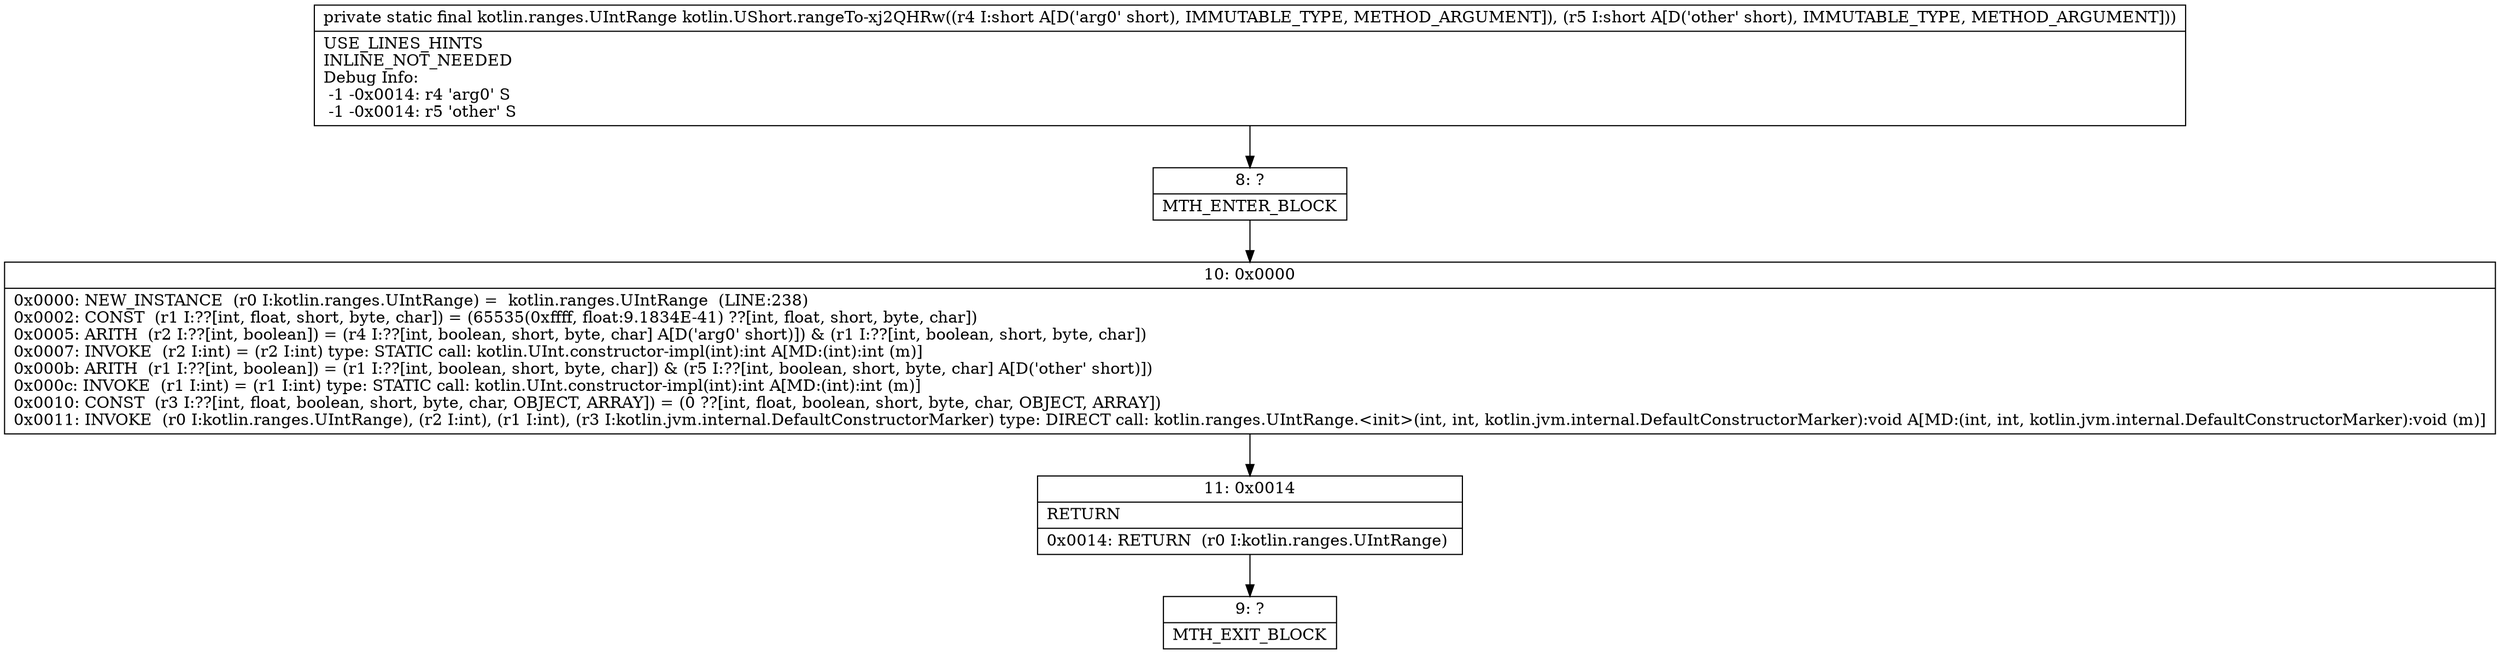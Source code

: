 digraph "CFG forkotlin.UShort.rangeTo\-xj2QHRw(SS)Lkotlin\/ranges\/UIntRange;" {
Node_8 [shape=record,label="{8\:\ ?|MTH_ENTER_BLOCK\l}"];
Node_10 [shape=record,label="{10\:\ 0x0000|0x0000: NEW_INSTANCE  (r0 I:kotlin.ranges.UIntRange) =  kotlin.ranges.UIntRange  (LINE:238)\l0x0002: CONST  (r1 I:??[int, float, short, byte, char]) = (65535(0xffff, float:9.1834E\-41) ??[int, float, short, byte, char]) \l0x0005: ARITH  (r2 I:??[int, boolean]) = (r4 I:??[int, boolean, short, byte, char] A[D('arg0' short)]) & (r1 I:??[int, boolean, short, byte, char]) \l0x0007: INVOKE  (r2 I:int) = (r2 I:int) type: STATIC call: kotlin.UInt.constructor\-impl(int):int A[MD:(int):int (m)]\l0x000b: ARITH  (r1 I:??[int, boolean]) = (r1 I:??[int, boolean, short, byte, char]) & (r5 I:??[int, boolean, short, byte, char] A[D('other' short)]) \l0x000c: INVOKE  (r1 I:int) = (r1 I:int) type: STATIC call: kotlin.UInt.constructor\-impl(int):int A[MD:(int):int (m)]\l0x0010: CONST  (r3 I:??[int, float, boolean, short, byte, char, OBJECT, ARRAY]) = (0 ??[int, float, boolean, short, byte, char, OBJECT, ARRAY]) \l0x0011: INVOKE  (r0 I:kotlin.ranges.UIntRange), (r2 I:int), (r1 I:int), (r3 I:kotlin.jvm.internal.DefaultConstructorMarker) type: DIRECT call: kotlin.ranges.UIntRange.\<init\>(int, int, kotlin.jvm.internal.DefaultConstructorMarker):void A[MD:(int, int, kotlin.jvm.internal.DefaultConstructorMarker):void (m)]\l}"];
Node_11 [shape=record,label="{11\:\ 0x0014|RETURN\l|0x0014: RETURN  (r0 I:kotlin.ranges.UIntRange) \l}"];
Node_9 [shape=record,label="{9\:\ ?|MTH_EXIT_BLOCK\l}"];
MethodNode[shape=record,label="{private static final kotlin.ranges.UIntRange kotlin.UShort.rangeTo\-xj2QHRw((r4 I:short A[D('arg0' short), IMMUTABLE_TYPE, METHOD_ARGUMENT]), (r5 I:short A[D('other' short), IMMUTABLE_TYPE, METHOD_ARGUMENT]))  | USE_LINES_HINTS\lINLINE_NOT_NEEDED\lDebug Info:\l  \-1 \-0x0014: r4 'arg0' S\l  \-1 \-0x0014: r5 'other' S\l}"];
MethodNode -> Node_8;Node_8 -> Node_10;
Node_10 -> Node_11;
Node_11 -> Node_9;
}

